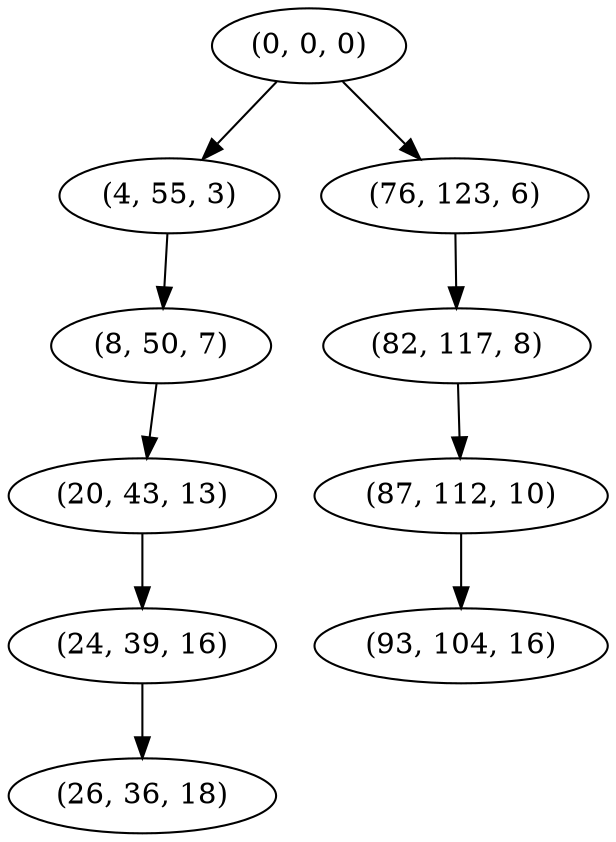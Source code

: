 digraph tree {
    "(0, 0, 0)";
    "(4, 55, 3)";
    "(8, 50, 7)";
    "(20, 43, 13)";
    "(24, 39, 16)";
    "(26, 36, 18)";
    "(76, 123, 6)";
    "(82, 117, 8)";
    "(87, 112, 10)";
    "(93, 104, 16)";
    "(0, 0, 0)" -> "(4, 55, 3)";
    "(0, 0, 0)" -> "(76, 123, 6)";
    "(4, 55, 3)" -> "(8, 50, 7)";
    "(8, 50, 7)" -> "(20, 43, 13)";
    "(20, 43, 13)" -> "(24, 39, 16)";
    "(24, 39, 16)" -> "(26, 36, 18)";
    "(76, 123, 6)" -> "(82, 117, 8)";
    "(82, 117, 8)" -> "(87, 112, 10)";
    "(87, 112, 10)" -> "(93, 104, 16)";
}
